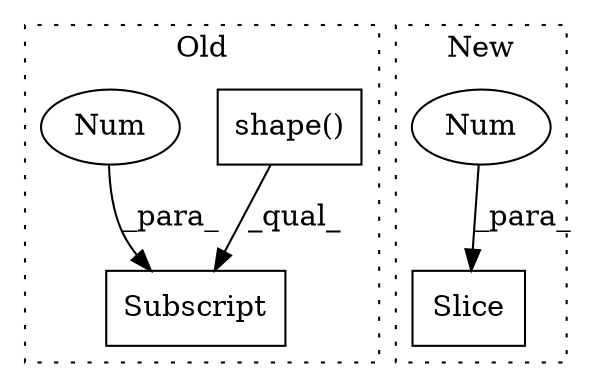 digraph G {
subgraph cluster0 {
1 [label="shape()" a="75" s="1123,1133" l="9,1" shape="box"];
4 [label="Subscript" a="63" s="1123,0" l="14,0" shape="box"];
5 [label="Num" a="76" s="1135" l="1" shape="ellipse"];
label = "Old";
style="dotted";
}
subgraph cluster1 {
2 [label="Slice" a="80" s="1149" l="3" shape="box"];
3 [label="Num" a="76" s="1151" l="1" shape="ellipse"];
label = "New";
style="dotted";
}
1 -> 4 [label="_qual_"];
3 -> 2 [label="_para_"];
5 -> 4 [label="_para_"];
}